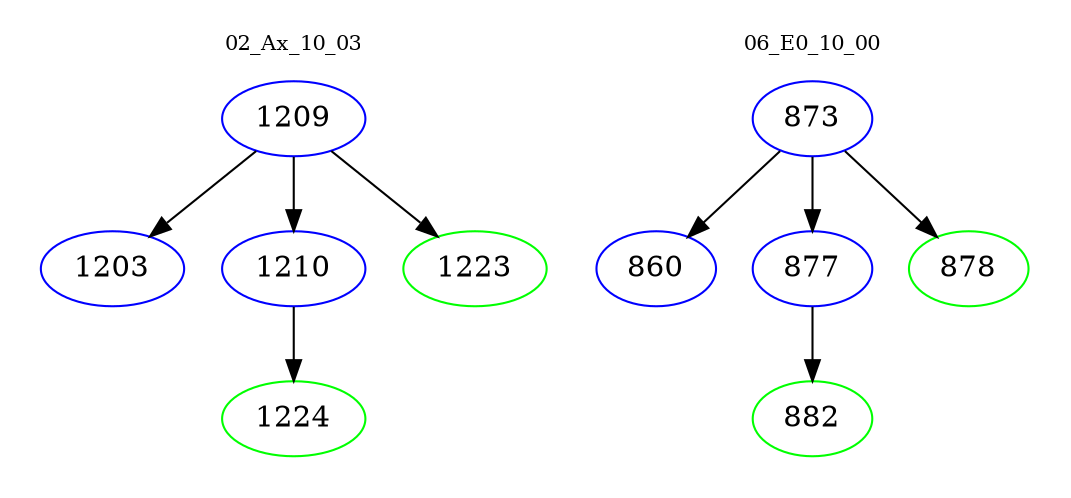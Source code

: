 digraph{
subgraph cluster_0 {
color = white
label = "02_Ax_10_03";
fontsize=10;
T0_1209 [label="1209", color="blue"]
T0_1209 -> T0_1203 [color="black"]
T0_1203 [label="1203", color="blue"]
T0_1209 -> T0_1210 [color="black"]
T0_1210 [label="1210", color="blue"]
T0_1210 -> T0_1224 [color="black"]
T0_1224 [label="1224", color="green"]
T0_1209 -> T0_1223 [color="black"]
T0_1223 [label="1223", color="green"]
}
subgraph cluster_1 {
color = white
label = "06_E0_10_00";
fontsize=10;
T1_873 [label="873", color="blue"]
T1_873 -> T1_860 [color="black"]
T1_860 [label="860", color="blue"]
T1_873 -> T1_877 [color="black"]
T1_877 [label="877", color="blue"]
T1_877 -> T1_882 [color="black"]
T1_882 [label="882", color="green"]
T1_873 -> T1_878 [color="black"]
T1_878 [label="878", color="green"]
}
}
